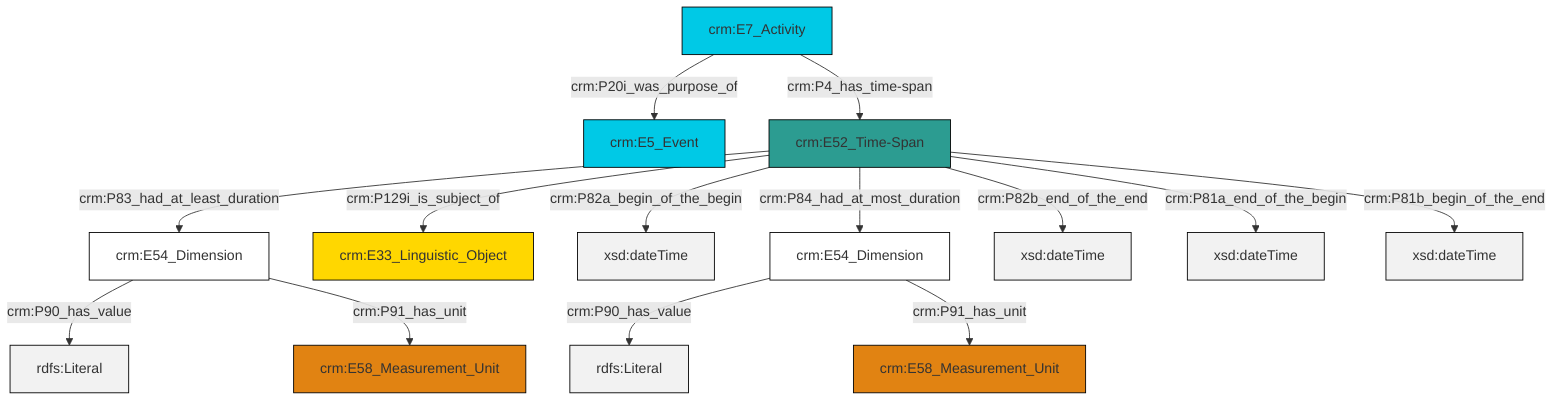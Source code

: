 graph TD
classDef Literal fill:#f2f2f2,stroke:#000000;
classDef CRM_Entity fill:#FFFFFF,stroke:#000000;
classDef Temporal_Entity fill:#00C9E6, stroke:#000000;
classDef Type fill:#E18312, stroke:#000000;
classDef Time-Span fill:#2C9C91, stroke:#000000;
classDef Appellation fill:#FFEB7F, stroke:#000000;
classDef Place fill:#008836, stroke:#000000;
classDef Persistent_Item fill:#B266B2, stroke:#000000;
classDef Conceptual_Object fill:#FFD700, stroke:#000000;
classDef Physical_Thing fill:#D2B48C, stroke:#000000;
classDef Actor fill:#f58aad, stroke:#000000;
classDef PC_Classes fill:#4ce600, stroke:#000000;
classDef Multi fill:#cccccc,stroke:#000000;

2["crm:E7_Activity"]:::Temporal_Entity -->|crm:P20i_was_purpose_of| 0["crm:E5_Event"]:::Temporal_Entity
3["crm:E54_Dimension"]:::CRM_Entity -->|crm:P90_has_value| 4[rdfs:Literal]:::Literal
5["crm:E52_Time-Span"]:::Time-Span -->|crm:P129i_is_subject_of| 6["crm:E33_Linguistic_Object"]:::Conceptual_Object
3["crm:E54_Dimension"]:::CRM_Entity -->|crm:P91_has_unit| 7["crm:E58_Measurement_Unit"]:::Type
5["crm:E52_Time-Span"]:::Time-Span -->|crm:P83_had_at_least_duration| 3["crm:E54_Dimension"]:::CRM_Entity
5["crm:E52_Time-Span"]:::Time-Span -->|crm:P82a_begin_of_the_begin| 8[xsd:dateTime]:::Literal
2["crm:E7_Activity"]:::Temporal_Entity -->|crm:P4_has_time-span| 5["crm:E52_Time-Span"]:::Time-Span
12["crm:E54_Dimension"]:::CRM_Entity -->|crm:P90_has_value| 14[rdfs:Literal]:::Literal
5["crm:E52_Time-Span"]:::Time-Span -->|crm:P82b_end_of_the_end| 16[xsd:dateTime]:::Literal
5["crm:E52_Time-Span"]:::Time-Span -->|crm:P81a_end_of_the_begin| 18[xsd:dateTime]:::Literal
5["crm:E52_Time-Span"]:::Time-Span -->|crm:P81b_begin_of_the_end| 19[xsd:dateTime]:::Literal
5["crm:E52_Time-Span"]:::Time-Span -->|crm:P84_had_at_most_duration| 12["crm:E54_Dimension"]:::CRM_Entity
12["crm:E54_Dimension"]:::CRM_Entity -->|crm:P91_has_unit| 9["crm:E58_Measurement_Unit"]:::Type